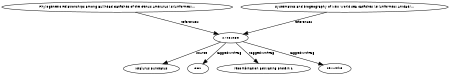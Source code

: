 digraph G {
size="3,3";
node [fontsize=7, fontname="Helvetica"];
edge [fontsize=7, fontname="Helvetica"];
node0 [label="AY184253", width=0.27433100247,height=0.27433100247];
node1 [label="Phylogenetic Relationships among Bullhead Catfishes of the Genus Ameiurus (Siluriformes:...", width=0.27433100247,height=0.27433100247];
node2 [label="Systematics and biogeography of New World sea catfishes (Siluriformes: Ariidae)...", width=0.27433100247,height=0.27433100247];
node3 [label="Ictalurus punctatus", width=0.27433100247,height=0.27433100247];
node4 [label="CO1", width=0.27433100247,height=0.27433100247];
node5 [label="recombination activating protein 1", width=0.27433100247,height=0.27433100247];
node6 [label="tRNA-Phe", width=0.27433100247,height=0.27433100247];
node1 -> node0 [label="references"];
node2 -> node0 [label="references"];
node0 -> node3 [label="source"];
node0 -> node4 [label="taggedWithTag"];
node0 -> node5 [label="taggedWithTag"];
node0 -> node6 [label="taggedWithTag"];
}

